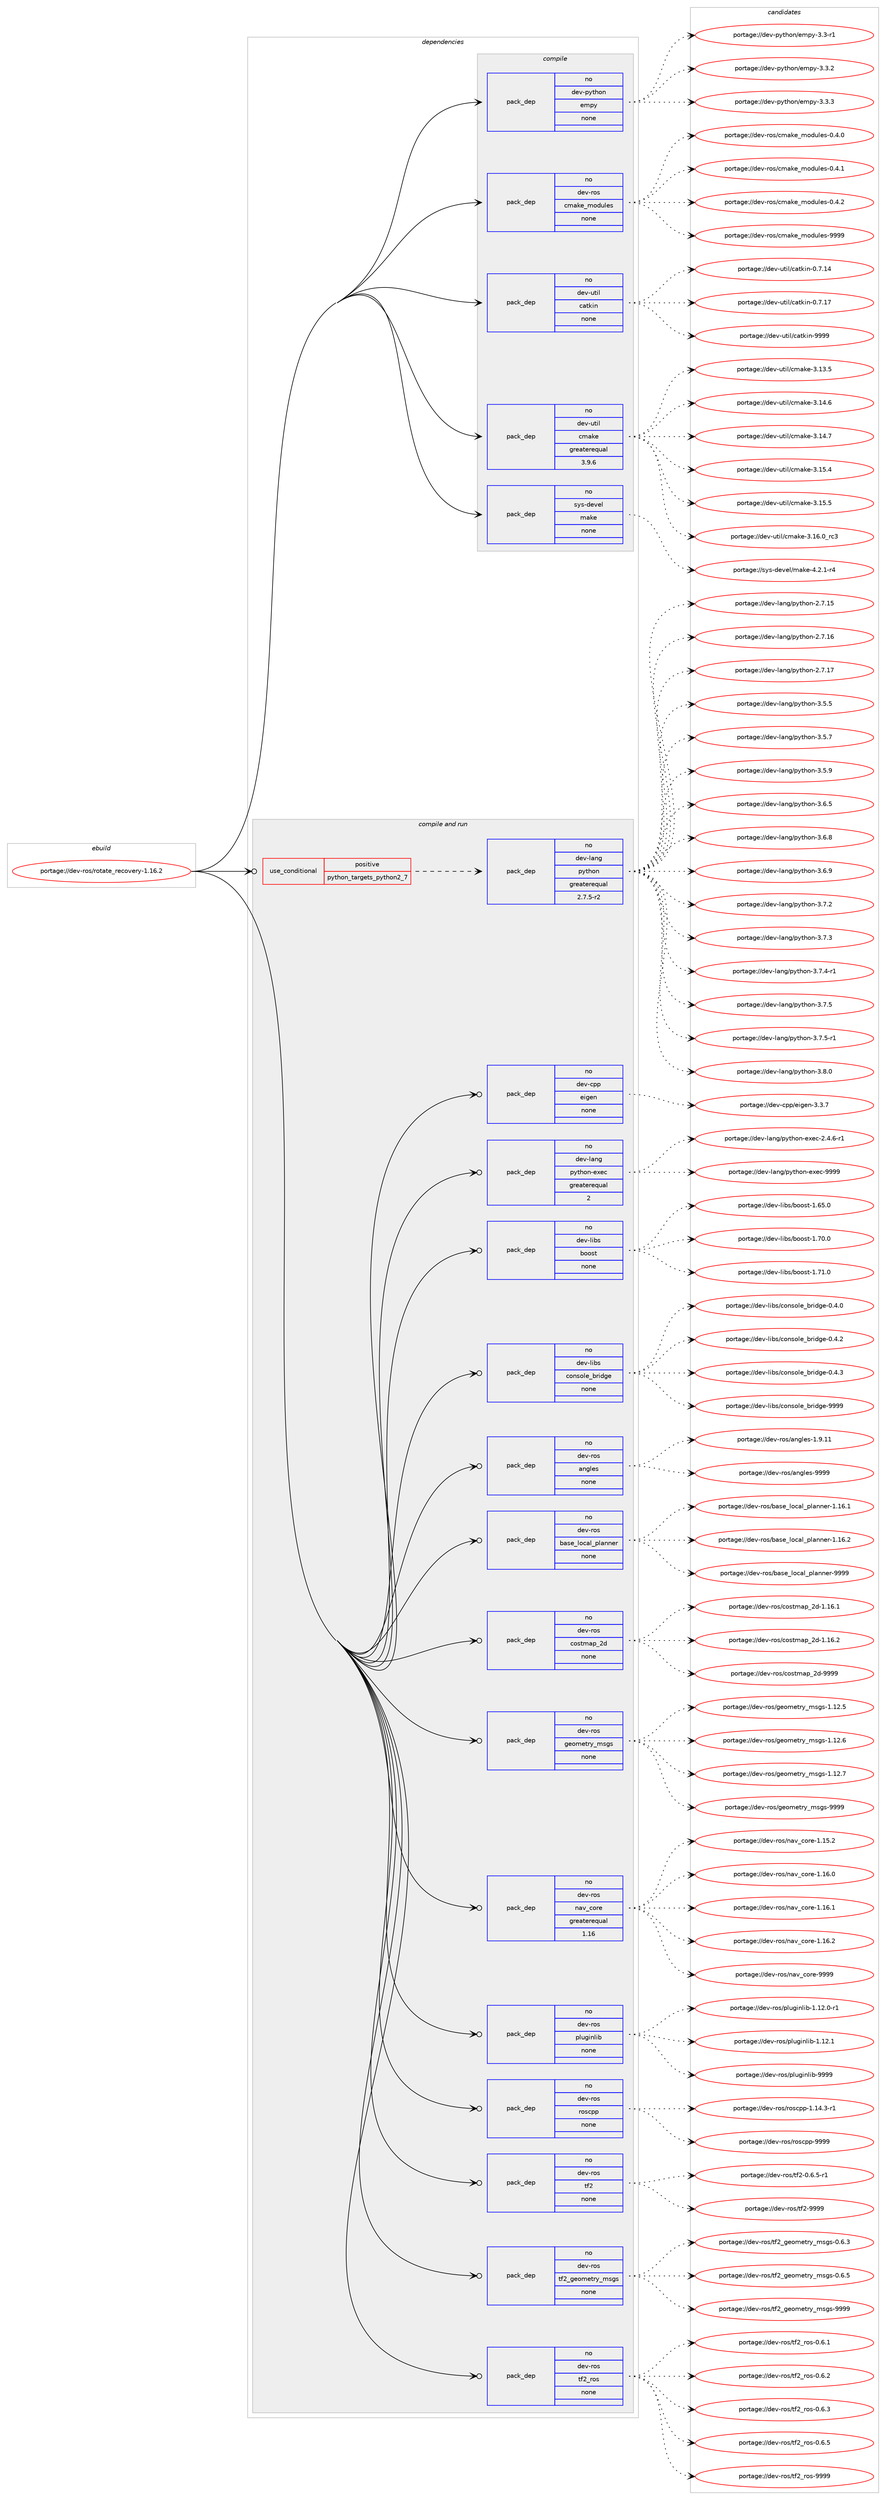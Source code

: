 digraph prolog {

# *************
# Graph options
# *************

newrank=true;
concentrate=true;
compound=true;
graph [rankdir=LR,fontname=Helvetica,fontsize=10,ranksep=1.5];#, ranksep=2.5, nodesep=0.2];
edge  [arrowhead=vee];
node  [fontname=Helvetica,fontsize=10];

# **********
# The ebuild
# **********

subgraph cluster_leftcol {
color=gray;
rank=same;
label=<<i>ebuild</i>>;
id [label="portage://dev-ros/rotate_recovery-1.16.2", color=red, width=4, href="../dev-ros/rotate_recovery-1.16.2.svg"];
}

# ****************
# The dependencies
# ****************

subgraph cluster_midcol {
color=gray;
label=<<i>dependencies</i>>;
subgraph cluster_compile {
fillcolor="#eeeeee";
style=filled;
label=<<i>compile</i>>;
subgraph pack152095 {
dependency200071 [label=<<TABLE BORDER="0" CELLBORDER="1" CELLSPACING="0" CELLPADDING="4" WIDTH="220"><TR><TD ROWSPAN="6" CELLPADDING="30">pack_dep</TD></TR><TR><TD WIDTH="110">no</TD></TR><TR><TD>dev-python</TD></TR><TR><TD>empy</TD></TR><TR><TD>none</TD></TR><TR><TD></TD></TR></TABLE>>, shape=none, color=blue];
}
id:e -> dependency200071:w [weight=20,style="solid",arrowhead="vee"];
subgraph pack152096 {
dependency200072 [label=<<TABLE BORDER="0" CELLBORDER="1" CELLSPACING="0" CELLPADDING="4" WIDTH="220"><TR><TD ROWSPAN="6" CELLPADDING="30">pack_dep</TD></TR><TR><TD WIDTH="110">no</TD></TR><TR><TD>dev-ros</TD></TR><TR><TD>cmake_modules</TD></TR><TR><TD>none</TD></TR><TR><TD></TD></TR></TABLE>>, shape=none, color=blue];
}
id:e -> dependency200072:w [weight=20,style="solid",arrowhead="vee"];
subgraph pack152097 {
dependency200073 [label=<<TABLE BORDER="0" CELLBORDER="1" CELLSPACING="0" CELLPADDING="4" WIDTH="220"><TR><TD ROWSPAN="6" CELLPADDING="30">pack_dep</TD></TR><TR><TD WIDTH="110">no</TD></TR><TR><TD>dev-util</TD></TR><TR><TD>catkin</TD></TR><TR><TD>none</TD></TR><TR><TD></TD></TR></TABLE>>, shape=none, color=blue];
}
id:e -> dependency200073:w [weight=20,style="solid",arrowhead="vee"];
subgraph pack152098 {
dependency200074 [label=<<TABLE BORDER="0" CELLBORDER="1" CELLSPACING="0" CELLPADDING="4" WIDTH="220"><TR><TD ROWSPAN="6" CELLPADDING="30">pack_dep</TD></TR><TR><TD WIDTH="110">no</TD></TR><TR><TD>dev-util</TD></TR><TR><TD>cmake</TD></TR><TR><TD>greaterequal</TD></TR><TR><TD>3.9.6</TD></TR></TABLE>>, shape=none, color=blue];
}
id:e -> dependency200074:w [weight=20,style="solid",arrowhead="vee"];
subgraph pack152099 {
dependency200075 [label=<<TABLE BORDER="0" CELLBORDER="1" CELLSPACING="0" CELLPADDING="4" WIDTH="220"><TR><TD ROWSPAN="6" CELLPADDING="30">pack_dep</TD></TR><TR><TD WIDTH="110">no</TD></TR><TR><TD>sys-devel</TD></TR><TR><TD>make</TD></TR><TR><TD>none</TD></TR><TR><TD></TD></TR></TABLE>>, shape=none, color=blue];
}
id:e -> dependency200075:w [weight=20,style="solid",arrowhead="vee"];
}
subgraph cluster_compileandrun {
fillcolor="#eeeeee";
style=filled;
label=<<i>compile and run</i>>;
subgraph cond44550 {
dependency200076 [label=<<TABLE BORDER="0" CELLBORDER="1" CELLSPACING="0" CELLPADDING="4"><TR><TD ROWSPAN="3" CELLPADDING="10">use_conditional</TD></TR><TR><TD>positive</TD></TR><TR><TD>python_targets_python2_7</TD></TR></TABLE>>, shape=none, color=red];
subgraph pack152100 {
dependency200077 [label=<<TABLE BORDER="0" CELLBORDER="1" CELLSPACING="0" CELLPADDING="4" WIDTH="220"><TR><TD ROWSPAN="6" CELLPADDING="30">pack_dep</TD></TR><TR><TD WIDTH="110">no</TD></TR><TR><TD>dev-lang</TD></TR><TR><TD>python</TD></TR><TR><TD>greaterequal</TD></TR><TR><TD>2.7.5-r2</TD></TR></TABLE>>, shape=none, color=blue];
}
dependency200076:e -> dependency200077:w [weight=20,style="dashed",arrowhead="vee"];
}
id:e -> dependency200076:w [weight=20,style="solid",arrowhead="odotvee"];
subgraph pack152101 {
dependency200078 [label=<<TABLE BORDER="0" CELLBORDER="1" CELLSPACING="0" CELLPADDING="4" WIDTH="220"><TR><TD ROWSPAN="6" CELLPADDING="30">pack_dep</TD></TR><TR><TD WIDTH="110">no</TD></TR><TR><TD>dev-cpp</TD></TR><TR><TD>eigen</TD></TR><TR><TD>none</TD></TR><TR><TD></TD></TR></TABLE>>, shape=none, color=blue];
}
id:e -> dependency200078:w [weight=20,style="solid",arrowhead="odotvee"];
subgraph pack152102 {
dependency200079 [label=<<TABLE BORDER="0" CELLBORDER="1" CELLSPACING="0" CELLPADDING="4" WIDTH="220"><TR><TD ROWSPAN="6" CELLPADDING="30">pack_dep</TD></TR><TR><TD WIDTH="110">no</TD></TR><TR><TD>dev-lang</TD></TR><TR><TD>python-exec</TD></TR><TR><TD>greaterequal</TD></TR><TR><TD>2</TD></TR></TABLE>>, shape=none, color=blue];
}
id:e -> dependency200079:w [weight=20,style="solid",arrowhead="odotvee"];
subgraph pack152103 {
dependency200080 [label=<<TABLE BORDER="0" CELLBORDER="1" CELLSPACING="0" CELLPADDING="4" WIDTH="220"><TR><TD ROWSPAN="6" CELLPADDING="30">pack_dep</TD></TR><TR><TD WIDTH="110">no</TD></TR><TR><TD>dev-libs</TD></TR><TR><TD>boost</TD></TR><TR><TD>none</TD></TR><TR><TD></TD></TR></TABLE>>, shape=none, color=blue];
}
id:e -> dependency200080:w [weight=20,style="solid",arrowhead="odotvee"];
subgraph pack152104 {
dependency200081 [label=<<TABLE BORDER="0" CELLBORDER="1" CELLSPACING="0" CELLPADDING="4" WIDTH="220"><TR><TD ROWSPAN="6" CELLPADDING="30">pack_dep</TD></TR><TR><TD WIDTH="110">no</TD></TR><TR><TD>dev-libs</TD></TR><TR><TD>console_bridge</TD></TR><TR><TD>none</TD></TR><TR><TD></TD></TR></TABLE>>, shape=none, color=blue];
}
id:e -> dependency200081:w [weight=20,style="solid",arrowhead="odotvee"];
subgraph pack152105 {
dependency200082 [label=<<TABLE BORDER="0" CELLBORDER="1" CELLSPACING="0" CELLPADDING="4" WIDTH="220"><TR><TD ROWSPAN="6" CELLPADDING="30">pack_dep</TD></TR><TR><TD WIDTH="110">no</TD></TR><TR><TD>dev-ros</TD></TR><TR><TD>angles</TD></TR><TR><TD>none</TD></TR><TR><TD></TD></TR></TABLE>>, shape=none, color=blue];
}
id:e -> dependency200082:w [weight=20,style="solid",arrowhead="odotvee"];
subgraph pack152106 {
dependency200083 [label=<<TABLE BORDER="0" CELLBORDER="1" CELLSPACING="0" CELLPADDING="4" WIDTH="220"><TR><TD ROWSPAN="6" CELLPADDING="30">pack_dep</TD></TR><TR><TD WIDTH="110">no</TD></TR><TR><TD>dev-ros</TD></TR><TR><TD>base_local_planner</TD></TR><TR><TD>none</TD></TR><TR><TD></TD></TR></TABLE>>, shape=none, color=blue];
}
id:e -> dependency200083:w [weight=20,style="solid",arrowhead="odotvee"];
subgraph pack152107 {
dependency200084 [label=<<TABLE BORDER="0" CELLBORDER="1" CELLSPACING="0" CELLPADDING="4" WIDTH="220"><TR><TD ROWSPAN="6" CELLPADDING="30">pack_dep</TD></TR><TR><TD WIDTH="110">no</TD></TR><TR><TD>dev-ros</TD></TR><TR><TD>costmap_2d</TD></TR><TR><TD>none</TD></TR><TR><TD></TD></TR></TABLE>>, shape=none, color=blue];
}
id:e -> dependency200084:w [weight=20,style="solid",arrowhead="odotvee"];
subgraph pack152108 {
dependency200085 [label=<<TABLE BORDER="0" CELLBORDER="1" CELLSPACING="0" CELLPADDING="4" WIDTH="220"><TR><TD ROWSPAN="6" CELLPADDING="30">pack_dep</TD></TR><TR><TD WIDTH="110">no</TD></TR><TR><TD>dev-ros</TD></TR><TR><TD>geometry_msgs</TD></TR><TR><TD>none</TD></TR><TR><TD></TD></TR></TABLE>>, shape=none, color=blue];
}
id:e -> dependency200085:w [weight=20,style="solid",arrowhead="odotvee"];
subgraph pack152109 {
dependency200086 [label=<<TABLE BORDER="0" CELLBORDER="1" CELLSPACING="0" CELLPADDING="4" WIDTH="220"><TR><TD ROWSPAN="6" CELLPADDING="30">pack_dep</TD></TR><TR><TD WIDTH="110">no</TD></TR><TR><TD>dev-ros</TD></TR><TR><TD>nav_core</TD></TR><TR><TD>greaterequal</TD></TR><TR><TD>1.16</TD></TR></TABLE>>, shape=none, color=blue];
}
id:e -> dependency200086:w [weight=20,style="solid",arrowhead="odotvee"];
subgraph pack152110 {
dependency200087 [label=<<TABLE BORDER="0" CELLBORDER="1" CELLSPACING="0" CELLPADDING="4" WIDTH="220"><TR><TD ROWSPAN="6" CELLPADDING="30">pack_dep</TD></TR><TR><TD WIDTH="110">no</TD></TR><TR><TD>dev-ros</TD></TR><TR><TD>pluginlib</TD></TR><TR><TD>none</TD></TR><TR><TD></TD></TR></TABLE>>, shape=none, color=blue];
}
id:e -> dependency200087:w [weight=20,style="solid",arrowhead="odotvee"];
subgraph pack152111 {
dependency200088 [label=<<TABLE BORDER="0" CELLBORDER="1" CELLSPACING="0" CELLPADDING="4" WIDTH="220"><TR><TD ROWSPAN="6" CELLPADDING="30">pack_dep</TD></TR><TR><TD WIDTH="110">no</TD></TR><TR><TD>dev-ros</TD></TR><TR><TD>roscpp</TD></TR><TR><TD>none</TD></TR><TR><TD></TD></TR></TABLE>>, shape=none, color=blue];
}
id:e -> dependency200088:w [weight=20,style="solid",arrowhead="odotvee"];
subgraph pack152112 {
dependency200089 [label=<<TABLE BORDER="0" CELLBORDER="1" CELLSPACING="0" CELLPADDING="4" WIDTH="220"><TR><TD ROWSPAN="6" CELLPADDING="30">pack_dep</TD></TR><TR><TD WIDTH="110">no</TD></TR><TR><TD>dev-ros</TD></TR><TR><TD>tf2</TD></TR><TR><TD>none</TD></TR><TR><TD></TD></TR></TABLE>>, shape=none, color=blue];
}
id:e -> dependency200089:w [weight=20,style="solid",arrowhead="odotvee"];
subgraph pack152113 {
dependency200090 [label=<<TABLE BORDER="0" CELLBORDER="1" CELLSPACING="0" CELLPADDING="4" WIDTH="220"><TR><TD ROWSPAN="6" CELLPADDING="30">pack_dep</TD></TR><TR><TD WIDTH="110">no</TD></TR><TR><TD>dev-ros</TD></TR><TR><TD>tf2_geometry_msgs</TD></TR><TR><TD>none</TD></TR><TR><TD></TD></TR></TABLE>>, shape=none, color=blue];
}
id:e -> dependency200090:w [weight=20,style="solid",arrowhead="odotvee"];
subgraph pack152114 {
dependency200091 [label=<<TABLE BORDER="0" CELLBORDER="1" CELLSPACING="0" CELLPADDING="4" WIDTH="220"><TR><TD ROWSPAN="6" CELLPADDING="30">pack_dep</TD></TR><TR><TD WIDTH="110">no</TD></TR><TR><TD>dev-ros</TD></TR><TR><TD>tf2_ros</TD></TR><TR><TD>none</TD></TR><TR><TD></TD></TR></TABLE>>, shape=none, color=blue];
}
id:e -> dependency200091:w [weight=20,style="solid",arrowhead="odotvee"];
}
subgraph cluster_run {
fillcolor="#eeeeee";
style=filled;
label=<<i>run</i>>;
}
}

# **************
# The candidates
# **************

subgraph cluster_choices {
rank=same;
color=gray;
label=<<i>candidates</i>>;

subgraph choice152095 {
color=black;
nodesep=1;
choiceportage1001011184511212111610411111047101109112121455146514511449 [label="portage://dev-python/empy-3.3-r1", color=red, width=4,href="../dev-python/empy-3.3-r1.svg"];
choiceportage1001011184511212111610411111047101109112121455146514650 [label="portage://dev-python/empy-3.3.2", color=red, width=4,href="../dev-python/empy-3.3.2.svg"];
choiceportage1001011184511212111610411111047101109112121455146514651 [label="portage://dev-python/empy-3.3.3", color=red, width=4,href="../dev-python/empy-3.3.3.svg"];
dependency200071:e -> choiceportage1001011184511212111610411111047101109112121455146514511449:w [style=dotted,weight="100"];
dependency200071:e -> choiceportage1001011184511212111610411111047101109112121455146514650:w [style=dotted,weight="100"];
dependency200071:e -> choiceportage1001011184511212111610411111047101109112121455146514651:w [style=dotted,weight="100"];
}
subgraph choice152096 {
color=black;
nodesep=1;
choiceportage1001011184511411111547991099710710195109111100117108101115454846524648 [label="portage://dev-ros/cmake_modules-0.4.0", color=red, width=4,href="../dev-ros/cmake_modules-0.4.0.svg"];
choiceportage1001011184511411111547991099710710195109111100117108101115454846524649 [label="portage://dev-ros/cmake_modules-0.4.1", color=red, width=4,href="../dev-ros/cmake_modules-0.4.1.svg"];
choiceportage1001011184511411111547991099710710195109111100117108101115454846524650 [label="portage://dev-ros/cmake_modules-0.4.2", color=red, width=4,href="../dev-ros/cmake_modules-0.4.2.svg"];
choiceportage10010111845114111115479910997107101951091111001171081011154557575757 [label="portage://dev-ros/cmake_modules-9999", color=red, width=4,href="../dev-ros/cmake_modules-9999.svg"];
dependency200072:e -> choiceportage1001011184511411111547991099710710195109111100117108101115454846524648:w [style=dotted,weight="100"];
dependency200072:e -> choiceportage1001011184511411111547991099710710195109111100117108101115454846524649:w [style=dotted,weight="100"];
dependency200072:e -> choiceportage1001011184511411111547991099710710195109111100117108101115454846524650:w [style=dotted,weight="100"];
dependency200072:e -> choiceportage10010111845114111115479910997107101951091111001171081011154557575757:w [style=dotted,weight="100"];
}
subgraph choice152097 {
color=black;
nodesep=1;
choiceportage1001011184511711610510847999711610710511045484655464952 [label="portage://dev-util/catkin-0.7.14", color=red, width=4,href="../dev-util/catkin-0.7.14.svg"];
choiceportage1001011184511711610510847999711610710511045484655464955 [label="portage://dev-util/catkin-0.7.17", color=red, width=4,href="../dev-util/catkin-0.7.17.svg"];
choiceportage100101118451171161051084799971161071051104557575757 [label="portage://dev-util/catkin-9999", color=red, width=4,href="../dev-util/catkin-9999.svg"];
dependency200073:e -> choiceportage1001011184511711610510847999711610710511045484655464952:w [style=dotted,weight="100"];
dependency200073:e -> choiceportage1001011184511711610510847999711610710511045484655464955:w [style=dotted,weight="100"];
dependency200073:e -> choiceportage100101118451171161051084799971161071051104557575757:w [style=dotted,weight="100"];
}
subgraph choice152098 {
color=black;
nodesep=1;
choiceportage1001011184511711610510847991099710710145514649514653 [label="portage://dev-util/cmake-3.13.5", color=red, width=4,href="../dev-util/cmake-3.13.5.svg"];
choiceportage1001011184511711610510847991099710710145514649524654 [label="portage://dev-util/cmake-3.14.6", color=red, width=4,href="../dev-util/cmake-3.14.6.svg"];
choiceportage1001011184511711610510847991099710710145514649524655 [label="portage://dev-util/cmake-3.14.7", color=red, width=4,href="../dev-util/cmake-3.14.7.svg"];
choiceportage1001011184511711610510847991099710710145514649534652 [label="portage://dev-util/cmake-3.15.4", color=red, width=4,href="../dev-util/cmake-3.15.4.svg"];
choiceportage1001011184511711610510847991099710710145514649534653 [label="portage://dev-util/cmake-3.15.5", color=red, width=4,href="../dev-util/cmake-3.15.5.svg"];
choiceportage1001011184511711610510847991099710710145514649544648951149951 [label="portage://dev-util/cmake-3.16.0_rc3", color=red, width=4,href="../dev-util/cmake-3.16.0_rc3.svg"];
dependency200074:e -> choiceportage1001011184511711610510847991099710710145514649514653:w [style=dotted,weight="100"];
dependency200074:e -> choiceportage1001011184511711610510847991099710710145514649524654:w [style=dotted,weight="100"];
dependency200074:e -> choiceportage1001011184511711610510847991099710710145514649524655:w [style=dotted,weight="100"];
dependency200074:e -> choiceportage1001011184511711610510847991099710710145514649534652:w [style=dotted,weight="100"];
dependency200074:e -> choiceportage1001011184511711610510847991099710710145514649534653:w [style=dotted,weight="100"];
dependency200074:e -> choiceportage1001011184511711610510847991099710710145514649544648951149951:w [style=dotted,weight="100"];
}
subgraph choice152099 {
color=black;
nodesep=1;
choiceportage1151211154510010111810110847109971071014552465046494511452 [label="portage://sys-devel/make-4.2.1-r4", color=red, width=4,href="../sys-devel/make-4.2.1-r4.svg"];
dependency200075:e -> choiceportage1151211154510010111810110847109971071014552465046494511452:w [style=dotted,weight="100"];
}
subgraph choice152100 {
color=black;
nodesep=1;
choiceportage10010111845108971101034711212111610411111045504655464953 [label="portage://dev-lang/python-2.7.15", color=red, width=4,href="../dev-lang/python-2.7.15.svg"];
choiceportage10010111845108971101034711212111610411111045504655464954 [label="portage://dev-lang/python-2.7.16", color=red, width=4,href="../dev-lang/python-2.7.16.svg"];
choiceportage10010111845108971101034711212111610411111045504655464955 [label="portage://dev-lang/python-2.7.17", color=red, width=4,href="../dev-lang/python-2.7.17.svg"];
choiceportage100101118451089711010347112121116104111110455146534653 [label="portage://dev-lang/python-3.5.5", color=red, width=4,href="../dev-lang/python-3.5.5.svg"];
choiceportage100101118451089711010347112121116104111110455146534655 [label="portage://dev-lang/python-3.5.7", color=red, width=4,href="../dev-lang/python-3.5.7.svg"];
choiceportage100101118451089711010347112121116104111110455146534657 [label="portage://dev-lang/python-3.5.9", color=red, width=4,href="../dev-lang/python-3.5.9.svg"];
choiceportage100101118451089711010347112121116104111110455146544653 [label="portage://dev-lang/python-3.6.5", color=red, width=4,href="../dev-lang/python-3.6.5.svg"];
choiceportage100101118451089711010347112121116104111110455146544656 [label="portage://dev-lang/python-3.6.8", color=red, width=4,href="../dev-lang/python-3.6.8.svg"];
choiceportage100101118451089711010347112121116104111110455146544657 [label="portage://dev-lang/python-3.6.9", color=red, width=4,href="../dev-lang/python-3.6.9.svg"];
choiceportage100101118451089711010347112121116104111110455146554650 [label="portage://dev-lang/python-3.7.2", color=red, width=4,href="../dev-lang/python-3.7.2.svg"];
choiceportage100101118451089711010347112121116104111110455146554651 [label="portage://dev-lang/python-3.7.3", color=red, width=4,href="../dev-lang/python-3.7.3.svg"];
choiceportage1001011184510897110103471121211161041111104551465546524511449 [label="portage://dev-lang/python-3.7.4-r1", color=red, width=4,href="../dev-lang/python-3.7.4-r1.svg"];
choiceportage100101118451089711010347112121116104111110455146554653 [label="portage://dev-lang/python-3.7.5", color=red, width=4,href="../dev-lang/python-3.7.5.svg"];
choiceportage1001011184510897110103471121211161041111104551465546534511449 [label="portage://dev-lang/python-3.7.5-r1", color=red, width=4,href="../dev-lang/python-3.7.5-r1.svg"];
choiceportage100101118451089711010347112121116104111110455146564648 [label="portage://dev-lang/python-3.8.0", color=red, width=4,href="../dev-lang/python-3.8.0.svg"];
dependency200077:e -> choiceportage10010111845108971101034711212111610411111045504655464953:w [style=dotted,weight="100"];
dependency200077:e -> choiceportage10010111845108971101034711212111610411111045504655464954:w [style=dotted,weight="100"];
dependency200077:e -> choiceportage10010111845108971101034711212111610411111045504655464955:w [style=dotted,weight="100"];
dependency200077:e -> choiceportage100101118451089711010347112121116104111110455146534653:w [style=dotted,weight="100"];
dependency200077:e -> choiceportage100101118451089711010347112121116104111110455146534655:w [style=dotted,weight="100"];
dependency200077:e -> choiceportage100101118451089711010347112121116104111110455146534657:w [style=dotted,weight="100"];
dependency200077:e -> choiceportage100101118451089711010347112121116104111110455146544653:w [style=dotted,weight="100"];
dependency200077:e -> choiceportage100101118451089711010347112121116104111110455146544656:w [style=dotted,weight="100"];
dependency200077:e -> choiceportage100101118451089711010347112121116104111110455146544657:w [style=dotted,weight="100"];
dependency200077:e -> choiceportage100101118451089711010347112121116104111110455146554650:w [style=dotted,weight="100"];
dependency200077:e -> choiceportage100101118451089711010347112121116104111110455146554651:w [style=dotted,weight="100"];
dependency200077:e -> choiceportage1001011184510897110103471121211161041111104551465546524511449:w [style=dotted,weight="100"];
dependency200077:e -> choiceportage100101118451089711010347112121116104111110455146554653:w [style=dotted,weight="100"];
dependency200077:e -> choiceportage1001011184510897110103471121211161041111104551465546534511449:w [style=dotted,weight="100"];
dependency200077:e -> choiceportage100101118451089711010347112121116104111110455146564648:w [style=dotted,weight="100"];
}
subgraph choice152101 {
color=black;
nodesep=1;
choiceportage100101118459911211247101105103101110455146514655 [label="portage://dev-cpp/eigen-3.3.7", color=red, width=4,href="../dev-cpp/eigen-3.3.7.svg"];
dependency200078:e -> choiceportage100101118459911211247101105103101110455146514655:w [style=dotted,weight="100"];
}
subgraph choice152102 {
color=black;
nodesep=1;
choiceportage10010111845108971101034711212111610411111045101120101994550465246544511449 [label="portage://dev-lang/python-exec-2.4.6-r1", color=red, width=4,href="../dev-lang/python-exec-2.4.6-r1.svg"];
choiceportage10010111845108971101034711212111610411111045101120101994557575757 [label="portage://dev-lang/python-exec-9999", color=red, width=4,href="../dev-lang/python-exec-9999.svg"];
dependency200079:e -> choiceportage10010111845108971101034711212111610411111045101120101994550465246544511449:w [style=dotted,weight="100"];
dependency200079:e -> choiceportage10010111845108971101034711212111610411111045101120101994557575757:w [style=dotted,weight="100"];
}
subgraph choice152103 {
color=black;
nodesep=1;
choiceportage1001011184510810598115479811111111511645494654534648 [label="portage://dev-libs/boost-1.65.0", color=red, width=4,href="../dev-libs/boost-1.65.0.svg"];
choiceportage1001011184510810598115479811111111511645494655484648 [label="portage://dev-libs/boost-1.70.0", color=red, width=4,href="../dev-libs/boost-1.70.0.svg"];
choiceportage1001011184510810598115479811111111511645494655494648 [label="portage://dev-libs/boost-1.71.0", color=red, width=4,href="../dev-libs/boost-1.71.0.svg"];
dependency200080:e -> choiceportage1001011184510810598115479811111111511645494654534648:w [style=dotted,weight="100"];
dependency200080:e -> choiceportage1001011184510810598115479811111111511645494655484648:w [style=dotted,weight="100"];
dependency200080:e -> choiceportage1001011184510810598115479811111111511645494655494648:w [style=dotted,weight="100"];
}
subgraph choice152104 {
color=black;
nodesep=1;
choiceportage100101118451081059811547991111101151111081019598114105100103101454846524648 [label="portage://dev-libs/console_bridge-0.4.0", color=red, width=4,href="../dev-libs/console_bridge-0.4.0.svg"];
choiceportage100101118451081059811547991111101151111081019598114105100103101454846524650 [label="portage://dev-libs/console_bridge-0.4.2", color=red, width=4,href="../dev-libs/console_bridge-0.4.2.svg"];
choiceportage100101118451081059811547991111101151111081019598114105100103101454846524651 [label="portage://dev-libs/console_bridge-0.4.3", color=red, width=4,href="../dev-libs/console_bridge-0.4.3.svg"];
choiceportage1001011184510810598115479911111011511110810195981141051001031014557575757 [label="portage://dev-libs/console_bridge-9999", color=red, width=4,href="../dev-libs/console_bridge-9999.svg"];
dependency200081:e -> choiceportage100101118451081059811547991111101151111081019598114105100103101454846524648:w [style=dotted,weight="100"];
dependency200081:e -> choiceportage100101118451081059811547991111101151111081019598114105100103101454846524650:w [style=dotted,weight="100"];
dependency200081:e -> choiceportage100101118451081059811547991111101151111081019598114105100103101454846524651:w [style=dotted,weight="100"];
dependency200081:e -> choiceportage1001011184510810598115479911111011511110810195981141051001031014557575757:w [style=dotted,weight="100"];
}
subgraph choice152105 {
color=black;
nodesep=1;
choiceportage10010111845114111115479711010310810111545494657464949 [label="portage://dev-ros/angles-1.9.11", color=red, width=4,href="../dev-ros/angles-1.9.11.svg"];
choiceportage1001011184511411111547971101031081011154557575757 [label="portage://dev-ros/angles-9999", color=red, width=4,href="../dev-ros/angles-9999.svg"];
dependency200082:e -> choiceportage10010111845114111115479711010310810111545494657464949:w [style=dotted,weight="100"];
dependency200082:e -> choiceportage1001011184511411111547971101031081011154557575757:w [style=dotted,weight="100"];
}
subgraph choice152106 {
color=black;
nodesep=1;
choiceportage10010111845114111115479897115101951081119997108951121089711011010111445494649544649 [label="portage://dev-ros/base_local_planner-1.16.1", color=red, width=4,href="../dev-ros/base_local_planner-1.16.1.svg"];
choiceportage10010111845114111115479897115101951081119997108951121089711011010111445494649544650 [label="portage://dev-ros/base_local_planner-1.16.2", color=red, width=4,href="../dev-ros/base_local_planner-1.16.2.svg"];
choiceportage1001011184511411111547989711510195108111999710895112108971101101011144557575757 [label="portage://dev-ros/base_local_planner-9999", color=red, width=4,href="../dev-ros/base_local_planner-9999.svg"];
dependency200083:e -> choiceportage10010111845114111115479897115101951081119997108951121089711011010111445494649544649:w [style=dotted,weight="100"];
dependency200083:e -> choiceportage10010111845114111115479897115101951081119997108951121089711011010111445494649544650:w [style=dotted,weight="100"];
dependency200083:e -> choiceportage1001011184511411111547989711510195108111999710895112108971101101011144557575757:w [style=dotted,weight="100"];
}
subgraph choice152107 {
color=black;
nodesep=1;
choiceportage10010111845114111115479911111511610997112955010045494649544649 [label="portage://dev-ros/costmap_2d-1.16.1", color=red, width=4,href="../dev-ros/costmap_2d-1.16.1.svg"];
choiceportage10010111845114111115479911111511610997112955010045494649544650 [label="portage://dev-ros/costmap_2d-1.16.2", color=red, width=4,href="../dev-ros/costmap_2d-1.16.2.svg"];
choiceportage1001011184511411111547991111151161099711295501004557575757 [label="portage://dev-ros/costmap_2d-9999", color=red, width=4,href="../dev-ros/costmap_2d-9999.svg"];
dependency200084:e -> choiceportage10010111845114111115479911111511610997112955010045494649544649:w [style=dotted,weight="100"];
dependency200084:e -> choiceportage10010111845114111115479911111511610997112955010045494649544650:w [style=dotted,weight="100"];
dependency200084:e -> choiceportage1001011184511411111547991111151161099711295501004557575757:w [style=dotted,weight="100"];
}
subgraph choice152108 {
color=black;
nodesep=1;
choiceportage10010111845114111115471031011111091011161141219510911510311545494649504653 [label="portage://dev-ros/geometry_msgs-1.12.5", color=red, width=4,href="../dev-ros/geometry_msgs-1.12.5.svg"];
choiceportage10010111845114111115471031011111091011161141219510911510311545494649504654 [label="portage://dev-ros/geometry_msgs-1.12.6", color=red, width=4,href="../dev-ros/geometry_msgs-1.12.6.svg"];
choiceportage10010111845114111115471031011111091011161141219510911510311545494649504655 [label="portage://dev-ros/geometry_msgs-1.12.7", color=red, width=4,href="../dev-ros/geometry_msgs-1.12.7.svg"];
choiceportage1001011184511411111547103101111109101116114121951091151031154557575757 [label="portage://dev-ros/geometry_msgs-9999", color=red, width=4,href="../dev-ros/geometry_msgs-9999.svg"];
dependency200085:e -> choiceportage10010111845114111115471031011111091011161141219510911510311545494649504653:w [style=dotted,weight="100"];
dependency200085:e -> choiceportage10010111845114111115471031011111091011161141219510911510311545494649504654:w [style=dotted,weight="100"];
dependency200085:e -> choiceportage10010111845114111115471031011111091011161141219510911510311545494649504655:w [style=dotted,weight="100"];
dependency200085:e -> choiceportage1001011184511411111547103101111109101116114121951091151031154557575757:w [style=dotted,weight="100"];
}
subgraph choice152109 {
color=black;
nodesep=1;
choiceportage100101118451141111154711097118959911111410145494649534650 [label="portage://dev-ros/nav_core-1.15.2", color=red, width=4,href="../dev-ros/nav_core-1.15.2.svg"];
choiceportage100101118451141111154711097118959911111410145494649544648 [label="portage://dev-ros/nav_core-1.16.0", color=red, width=4,href="../dev-ros/nav_core-1.16.0.svg"];
choiceportage100101118451141111154711097118959911111410145494649544649 [label="portage://dev-ros/nav_core-1.16.1", color=red, width=4,href="../dev-ros/nav_core-1.16.1.svg"];
choiceportage100101118451141111154711097118959911111410145494649544650 [label="portage://dev-ros/nav_core-1.16.2", color=red, width=4,href="../dev-ros/nav_core-1.16.2.svg"];
choiceportage10010111845114111115471109711895991111141014557575757 [label="portage://dev-ros/nav_core-9999", color=red, width=4,href="../dev-ros/nav_core-9999.svg"];
dependency200086:e -> choiceportage100101118451141111154711097118959911111410145494649534650:w [style=dotted,weight="100"];
dependency200086:e -> choiceportage100101118451141111154711097118959911111410145494649544648:w [style=dotted,weight="100"];
dependency200086:e -> choiceportage100101118451141111154711097118959911111410145494649544649:w [style=dotted,weight="100"];
dependency200086:e -> choiceportage100101118451141111154711097118959911111410145494649544650:w [style=dotted,weight="100"];
dependency200086:e -> choiceportage10010111845114111115471109711895991111141014557575757:w [style=dotted,weight="100"];
}
subgraph choice152110 {
color=black;
nodesep=1;
choiceportage100101118451141111154711210811710310511010810598454946495046484511449 [label="portage://dev-ros/pluginlib-1.12.0-r1", color=red, width=4,href="../dev-ros/pluginlib-1.12.0-r1.svg"];
choiceportage10010111845114111115471121081171031051101081059845494649504649 [label="portage://dev-ros/pluginlib-1.12.1", color=red, width=4,href="../dev-ros/pluginlib-1.12.1.svg"];
choiceportage1001011184511411111547112108117103105110108105984557575757 [label="portage://dev-ros/pluginlib-9999", color=red, width=4,href="../dev-ros/pluginlib-9999.svg"];
dependency200087:e -> choiceportage100101118451141111154711210811710310511010810598454946495046484511449:w [style=dotted,weight="100"];
dependency200087:e -> choiceportage10010111845114111115471121081171031051101081059845494649504649:w [style=dotted,weight="100"];
dependency200087:e -> choiceportage1001011184511411111547112108117103105110108105984557575757:w [style=dotted,weight="100"];
}
subgraph choice152111 {
color=black;
nodesep=1;
choiceportage100101118451141111154711411111599112112454946495246514511449 [label="portage://dev-ros/roscpp-1.14.3-r1", color=red, width=4,href="../dev-ros/roscpp-1.14.3-r1.svg"];
choiceportage1001011184511411111547114111115991121124557575757 [label="portage://dev-ros/roscpp-9999", color=red, width=4,href="../dev-ros/roscpp-9999.svg"];
dependency200088:e -> choiceportage100101118451141111154711411111599112112454946495246514511449:w [style=dotted,weight="100"];
dependency200088:e -> choiceportage1001011184511411111547114111115991121124557575757:w [style=dotted,weight="100"];
}
subgraph choice152112 {
color=black;
nodesep=1;
choiceportage1001011184511411111547116102504548465446534511449 [label="portage://dev-ros/tf2-0.6.5-r1", color=red, width=4,href="../dev-ros/tf2-0.6.5-r1.svg"];
choiceportage1001011184511411111547116102504557575757 [label="portage://dev-ros/tf2-9999", color=red, width=4,href="../dev-ros/tf2-9999.svg"];
dependency200089:e -> choiceportage1001011184511411111547116102504548465446534511449:w [style=dotted,weight="100"];
dependency200089:e -> choiceportage1001011184511411111547116102504557575757:w [style=dotted,weight="100"];
}
subgraph choice152113 {
color=black;
nodesep=1;
choiceportage1001011184511411111547116102509510310111110910111611412195109115103115454846544651 [label="portage://dev-ros/tf2_geometry_msgs-0.6.3", color=red, width=4,href="../dev-ros/tf2_geometry_msgs-0.6.3.svg"];
choiceportage1001011184511411111547116102509510310111110910111611412195109115103115454846544653 [label="portage://dev-ros/tf2_geometry_msgs-0.6.5", color=red, width=4,href="../dev-ros/tf2_geometry_msgs-0.6.5.svg"];
choiceportage10010111845114111115471161025095103101111109101116114121951091151031154557575757 [label="portage://dev-ros/tf2_geometry_msgs-9999", color=red, width=4,href="../dev-ros/tf2_geometry_msgs-9999.svg"];
dependency200090:e -> choiceportage1001011184511411111547116102509510310111110910111611412195109115103115454846544651:w [style=dotted,weight="100"];
dependency200090:e -> choiceportage1001011184511411111547116102509510310111110910111611412195109115103115454846544653:w [style=dotted,weight="100"];
dependency200090:e -> choiceportage10010111845114111115471161025095103101111109101116114121951091151031154557575757:w [style=dotted,weight="100"];
}
subgraph choice152114 {
color=black;
nodesep=1;
choiceportage10010111845114111115471161025095114111115454846544649 [label="portage://dev-ros/tf2_ros-0.6.1", color=red, width=4,href="../dev-ros/tf2_ros-0.6.1.svg"];
choiceportage10010111845114111115471161025095114111115454846544650 [label="portage://dev-ros/tf2_ros-0.6.2", color=red, width=4,href="../dev-ros/tf2_ros-0.6.2.svg"];
choiceportage10010111845114111115471161025095114111115454846544651 [label="portage://dev-ros/tf2_ros-0.6.3", color=red, width=4,href="../dev-ros/tf2_ros-0.6.3.svg"];
choiceportage10010111845114111115471161025095114111115454846544653 [label="portage://dev-ros/tf2_ros-0.6.5", color=red, width=4,href="../dev-ros/tf2_ros-0.6.5.svg"];
choiceportage100101118451141111154711610250951141111154557575757 [label="portage://dev-ros/tf2_ros-9999", color=red, width=4,href="../dev-ros/tf2_ros-9999.svg"];
dependency200091:e -> choiceportage10010111845114111115471161025095114111115454846544649:w [style=dotted,weight="100"];
dependency200091:e -> choiceportage10010111845114111115471161025095114111115454846544650:w [style=dotted,weight="100"];
dependency200091:e -> choiceportage10010111845114111115471161025095114111115454846544651:w [style=dotted,weight="100"];
dependency200091:e -> choiceportage10010111845114111115471161025095114111115454846544653:w [style=dotted,weight="100"];
dependency200091:e -> choiceportage100101118451141111154711610250951141111154557575757:w [style=dotted,weight="100"];
}
}

}
